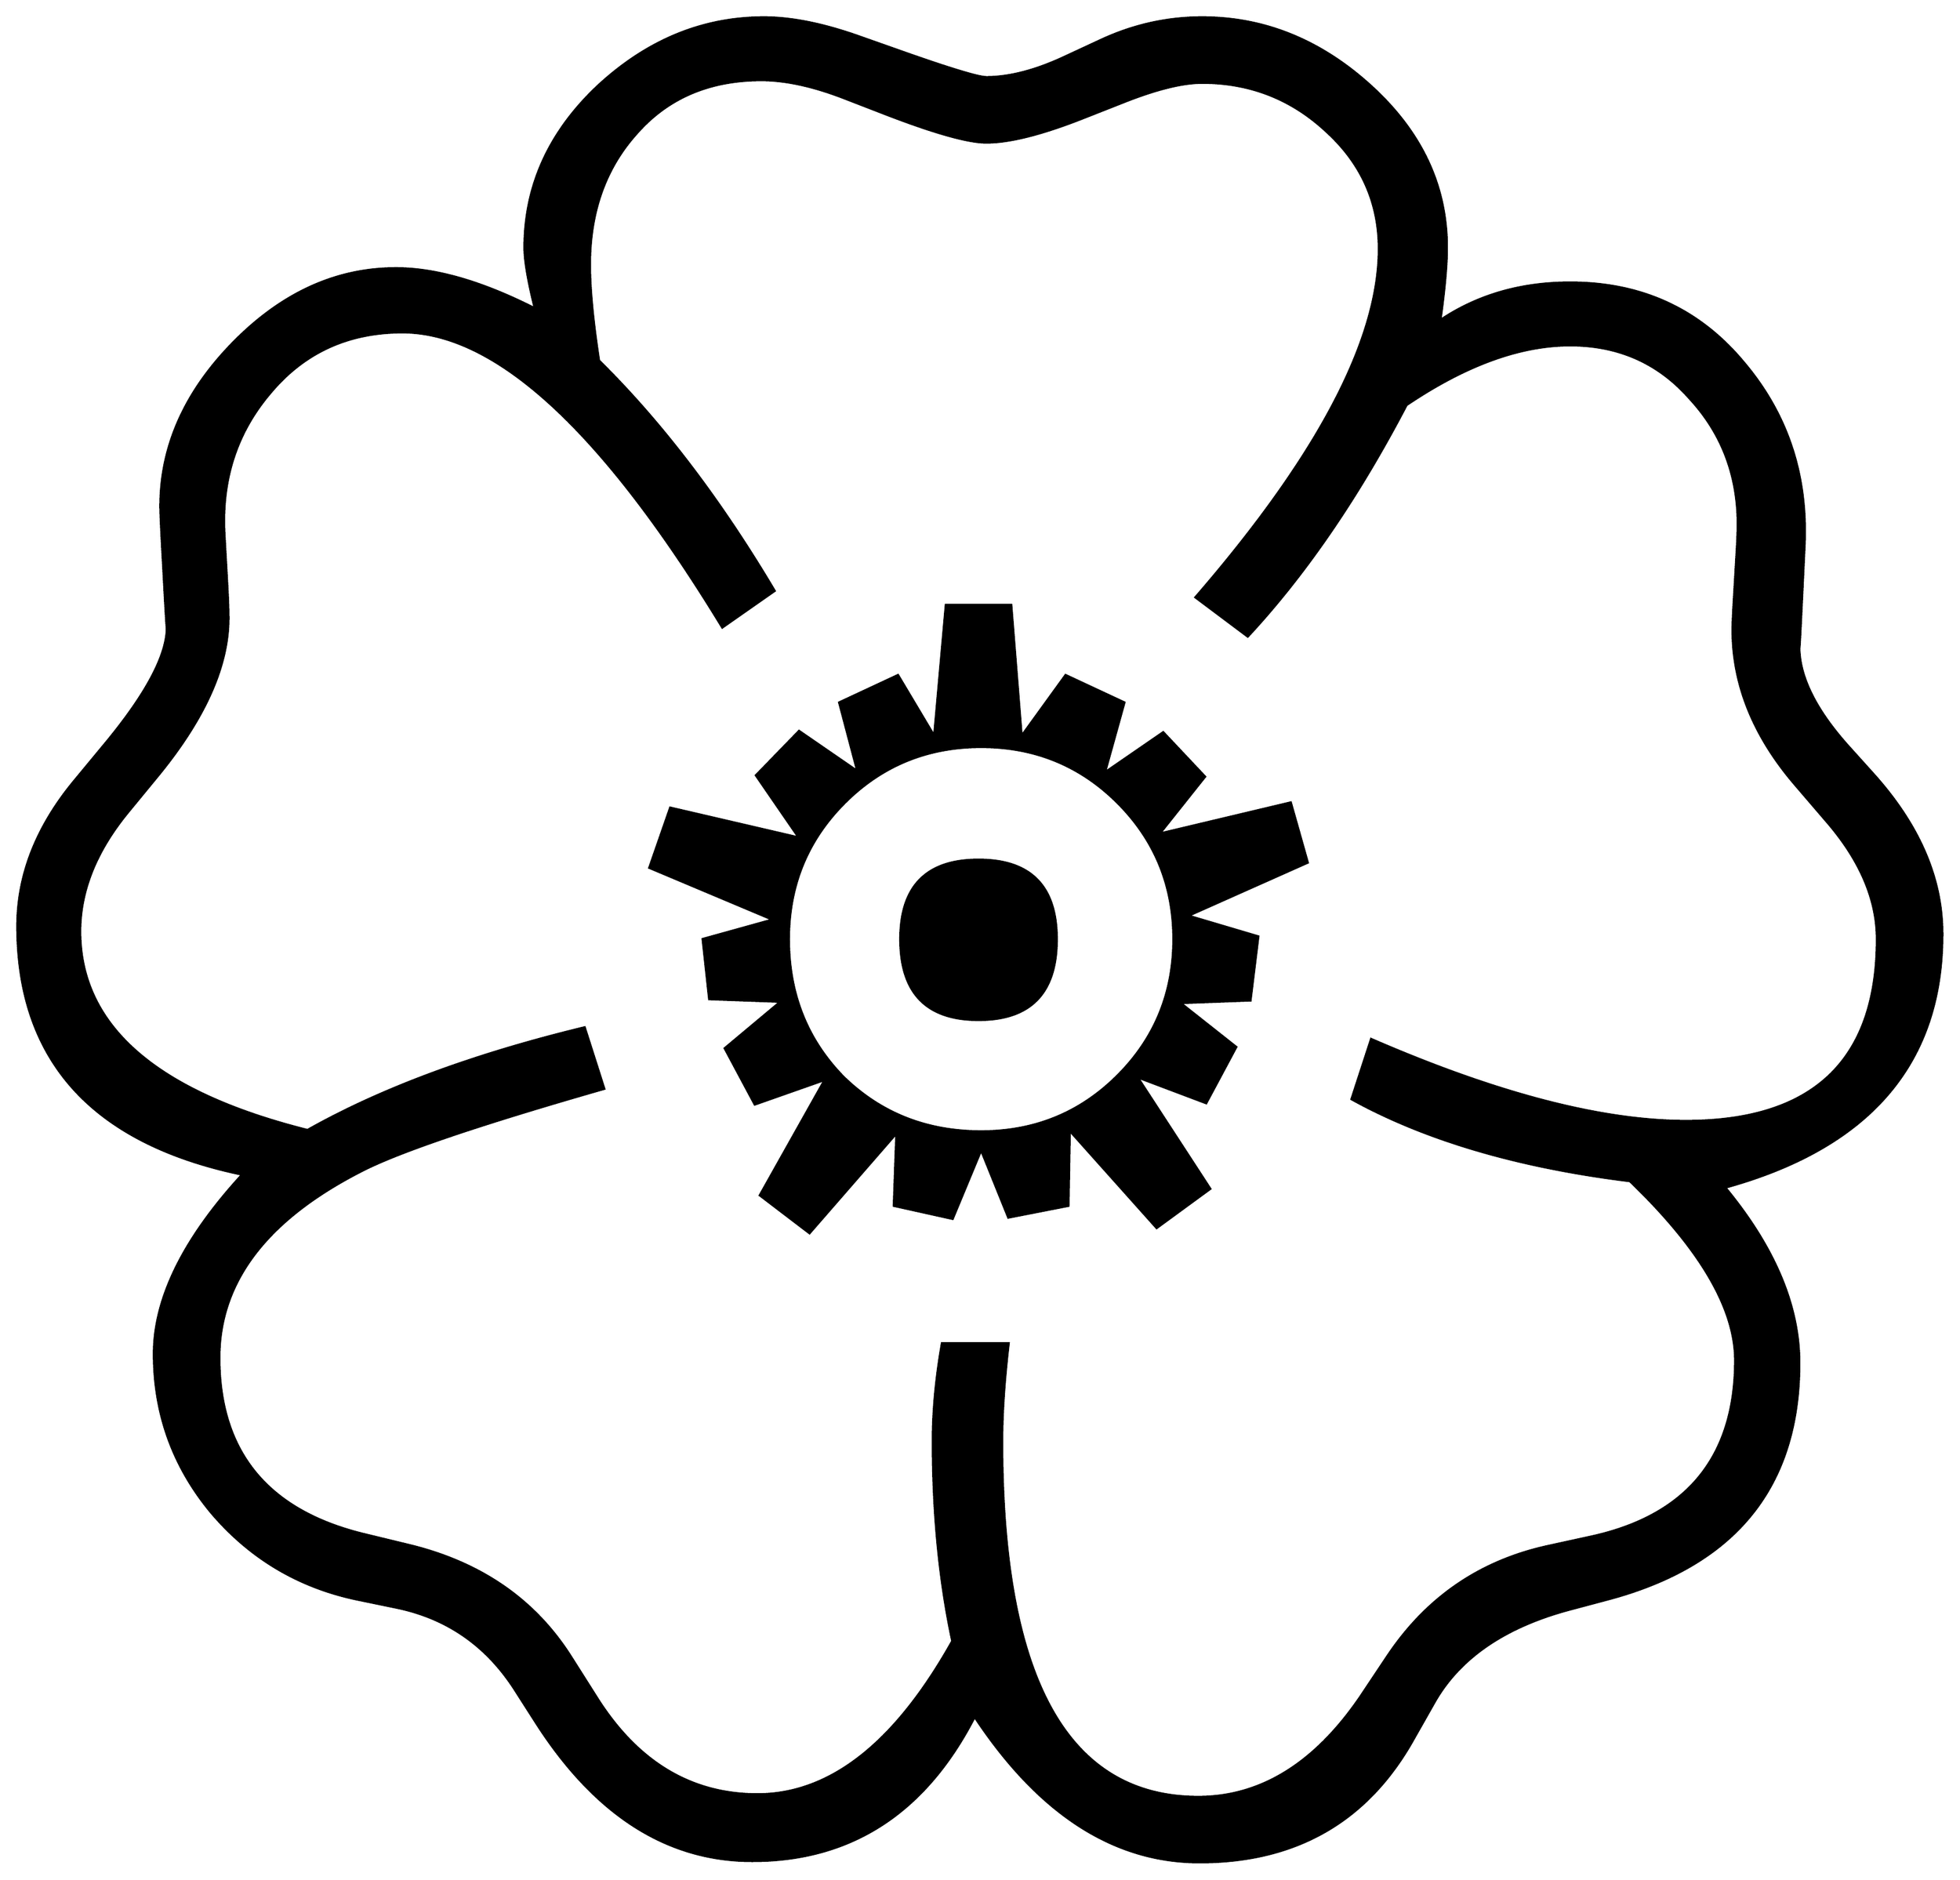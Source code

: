 


\begin{tikzpicture}[y=0.80pt, x=0.80pt, yscale=-1.0, xscale=1.0, inner sep=0pt, outer sep=0pt]
\begin{scope}[shift={(100.0,1865.0)},nonzero rule]
  \path[draw=.,fill=.,line width=1.600pt] (1653.0,-746.0) ..
    controls (1653.0,-646.667) and (1597.333,-581.667) ..
    (1486.0,-551.0) .. controls (1524.0,-505.0) and
    (1543.0,-460.0) .. (1543.0,-416.0) .. controls
    (1543.0,-320.667) and (1493.667,-260.0) .. (1395.0,-234.0) --
    (1365.0,-226.0) .. controls (1316.333,-212.667) and
    (1282.333,-189.333) .. (1263.0,-156.0) -- (1246.0,-126.0) ..
    controls (1210.667,-63.333) and (1156.0,-32.0) .. (1082.0,-32.0)
    .. controls (1016.0,-32.0) and (958.333,-69.333) ..
    (909.0,-144.0) .. controls (871.0,-70.0) and (814.0,-33.0)
    .. (738.0,-33.0) .. controls (672.667,-33.0) and (617.333,-68.333)
    .. (572.0,-139.0) -- (556.0,-164.0) .. controls
    (534.0,-198.667) and (503.333,-220.0) .. (464.0,-228.0) --
    (435.0,-234.0) .. controls (389.667,-243.333) and (352.0,-265.667)
    .. (322.0,-301.0) .. controls (292.667,-336.333) and
    (278.0,-377.0) .. (278.0,-423.0) .. controls (278.0,-465.667)
    and (300.667,-511.667) .. (346.0,-561.0) .. controls
    (230.667,-585.0) and (173.0,-648.667) .. (173.0,-752.0) ..
    controls (173.0,-791.333) and (187.667,-828.667) .. (217.0,-864.0)
    -- (241.0,-893.0) .. controls (272.333,-931.0) and
    (288.0,-960.667) .. (288.0,-982.0) .. controls (288.0,-978.0)
    and (287.333,-988.333) .. (286.0,-1013.0) -- (284.0,-1050.0) ..
    controls (283.333,-1062.667) and (283.0,-1071.0) ..
    (283.0,-1075.0) .. controls (283.0,-1121.0) and
    (301.667,-1163.0) .. (339.0,-1201.0) .. controls
    (376.333,-1239.0) and (418.0,-1258.0) .. (464.0,-1258.0) ..
    controls (494.667,-1258.0) and (530.333,-1247.667) ..
    (571.0,-1227.0) .. controls (565.667,-1248.333) and
    (563.0,-1264.0) .. (563.0,-1274.0) .. controls
    (563.0,-1321.333) and (581.667,-1362.667) .. (619.0,-1398.0) ..
    controls (657.0,-1433.333) and (699.667,-1451.0) ..
    (747.0,-1451.0) .. controls (768.333,-1451.0) and
    (793.0,-1446.0) .. (821.0,-1436.0) -- (855.0,-1424.0) ..
    controls (891.0,-1411.333) and (912.0,-1405.0) ..
    (918.0,-1405.0) .. controls (936.0,-1405.0) and
    (956.333,-1410.333) .. (979.0,-1421.0) -- (1007.0,-1434.0) ..
    controls (1031.667,-1445.333) and (1057.333,-1451.0) ..
    (1084.0,-1451.0) .. controls (1132.0,-1451.0) and
    (1175.333,-1433.333) .. (1214.0,-1398.0) .. controls
    (1252.667,-1362.667) and (1272.0,-1321.333) .. (1272.0,-1274.0) ..
    controls (1272.0,-1260.667) and (1270.333,-1242.0) ..
    (1267.0,-1218.0) .. controls (1295.667,-1237.333) and
    (1329.0,-1247.0) .. (1367.0,-1247.0) .. controls
    (1421.667,-1247.0) and (1466.0,-1226.667) .. (1500.0,-1186.0) ..
    controls (1534.0,-1146.0) and (1549.667,-1098.667) ..
    (1547.0,-1044.0) -- (1545.0,-1002.0) .. controls
    (1543.667,-974.0) and (1543.0,-962.333) .. (1543.0,-967.0) ..
    controls (1543.0,-943.667) and (1556.0,-917.667) ..
    (1582.0,-889.0) -- (1600.0,-869.0) .. controls
    (1635.333,-829.667) and (1653.0,-788.667) .. (1653.0,-746.0) --
    cycle(1603.0,-742.0) .. controls (1603.0,-772.667) and
    (1590.0,-803.0) .. (1564.0,-833.0) -- (1540.0,-861.0) ..
    controls (1508.0,-898.333) and (1492.0,-938.0) ..
    (1492.0,-980.0) .. controls (1492.0,-984.0) and
    (1492.333,-991.667) .. (1493.0,-1003.0) -- (1495.0,-1037.0) ..
    controls (1495.667,-1048.333) and (1496.0,-1056.333) ..
    (1496.0,-1061.0) .. controls (1496.0,-1099.0) and
    (1483.667,-1131.333) .. (1459.0,-1158.0) .. controls
    (1435.0,-1185.333) and (1404.333,-1199.0) .. (1367.0,-1199.0) ..
    controls (1328.333,-1199.0) and (1286.333,-1183.667) ..
    (1241.0,-1153.0) .. controls (1203.667,-1081.667) and
    (1163.0,-1022.333) .. (1119.0,-975.0) -- (1079.0,-1005.0) ..
    controls (1173.0,-1113.667) and (1220.0,-1203.0) ..
    (1220.0,-1273.0) .. controls (1220.0,-1309.0) and
    (1206.333,-1339.333) .. (1179.0,-1364.0) .. controls
    (1152.333,-1388.667) and (1120.667,-1401.0) .. (1084.0,-1401.0) ..
    controls (1069.333,-1401.0) and (1050.0,-1396.333) ..
    (1026.0,-1387.0) -- (993.0,-1374.0) .. controls
    (961.0,-1361.333) and (936.0,-1355.0) .. (918.0,-1355.0) ..
    controls (904.0,-1355.0) and (878.0,-1362.333) ..
    (840.0,-1377.0) -- (809.0,-1389.0) .. controls
    (785.0,-1398.333) and (763.667,-1403.0) .. (745.0,-1403.0) ..
    controls (705.0,-1403.0) and (673.0,-1389.333) ..
    (649.0,-1362.0) .. controls (625.0,-1335.333) and
    (613.0,-1301.667) .. (613.0,-1261.0) .. controls
    (613.0,-1242.333) and (615.333,-1217.667) .. (620.0,-1187.0) ..
    controls (668.0,-1139.667) and (713.0,-1080.667) ..
    (755.0,-1010.0) -- (715.0,-982.0) .. controls
    (623.0,-1133.333) and (541.0,-1209.0) .. (469.0,-1209.0) ..
    controls (427.0,-1209.0) and (393.0,-1193.333) ..
    (367.0,-1162.0) .. controls (341.0,-1131.333) and
    (329.333,-1094.667) .. (332.0,-1052.0) -- (334.0,-1016.0) ..
    controls (334.667,-1004.0) and (335.0,-995.0) ..
    (335.0,-989.0) .. controls (335.0,-952.333) and (317.0,-912.0)
    .. (281.0,-868.0) -- (258.0,-840.0) .. controls
    (233.333,-810.0) and (221.0,-779.333) .. (221.0,-748.0) ..
    controls (221.0,-675.333) and (279.333,-624.333) .. (396.0,-595.0)
    .. controls (452.667,-627.0) and (523.667,-653.333) ..
    (609.0,-674.0) -- (624.0,-627.0) .. controls (528.667,-599.667)
    and (466.667,-578.667) .. (438.0,-564.0) .. controls
    (364.667,-526.667) and (328.0,-478.667) .. (328.0,-420.0) ..
    controls (328.0,-347.333) and (365.333,-302.0) .. (440.0,-284.0)
    -- (473.0,-276.0) .. controls (529.0,-262.667) and
    (571.0,-233.667) .. (599.0,-189.0) -- (618.0,-159.0) ..
    controls (649.333,-109.0) and (690.667,-84.0) .. (742.0,-84.0)
    .. controls (798.0,-84.0) and (848.0,-123.333) ..
    (892.0,-202.0) .. controls (882.0,-248.667) and (877.0,-300.0)
    .. (877.0,-356.0) .. controls (877.0,-379.333) and
    (879.333,-404.333) .. (884.0,-431.0) -- (935.0,-431.0) ..
    controls (931.667,-402.333) and (930.0,-377.0) .. (930.0,-355.0)
    .. controls (930.0,-173.0) and (980.333,-82.0) ..
    (1081.0,-82.0) .. controls (1129.667,-82.0) and
    (1171.667,-108.333) .. (1207.0,-161.0) -- (1227.0,-191.0) ..
    controls (1257.0,-235.667) and (1298.0,-263.667) ..
    (1350.0,-275.0) -- (1382.0,-282.0) .. controls
    (1456.667,-298.0) and (1494.0,-343.333) .. (1494.0,-418.0) ..
    controls (1494.0,-458.0) and (1467.0,-504.0) ..
    (1413.0,-556.0) .. controls (1327.0,-566.667) and
    (1255.667,-587.667) .. (1199.0,-619.0) -- (1214.0,-665.0) ..
    controls (1310.667,-623.0) and (1391.333,-602.0) ..
    (1456.0,-602.0) .. controls (1554.0,-602.0) and
    (1603.0,-648.667) .. (1603.0,-742.0) -- cycle(1165.0,-801.0)
    -- (1073.0,-760.0) -- (1127.0,-744.0) -- (1121.0,-695.0) --
    (1067.0,-693.0) -- (1110.0,-659.0) -- (1087.0,-616.0) --
    (1034.0,-636.0) -- (1090.0,-550.0) -- (1049.0,-520.0) --
    (982.0,-595.0) -- (981.0,-537.0) -- (935.0,-528.0) --
    (914.0,-580.0) -- (892.0,-527.0) -- (847.0,-537.0) --
    (849.0,-593.0) -- (782.0,-516.0) -- (744.0,-545.0) --
    (794.0,-634.0) -- (740.0,-615.0) -- (717.0,-658.0) --
    (760.0,-694.0) -- (705.0,-696.0) -- (700.0,-742.0) --
    (754.0,-757.0) -- (659.0,-797.0) -- (675.0,-843.0) --
    (774.0,-820.0) -- (741.0,-868.0) -- (774.0,-902.0) --
    (819.0,-871.0) -- (805.0,-924.0) -- (850.0,-945.0) --
    (878.0,-898.0) -- (887.0,-999.0) -- (937.0,-999.0) --
    (945.0,-898.0) -- (979.0,-945.0) -- (1024.0,-924.0) --
    (1009.0,-870.0) -- (1054.0,-901.0) -- (1086.0,-867.0) --
    (1051.0,-823.0) -- (1152.0,-847.0) -- (1165.0,-801.0) --
    cycle(1062.0,-742.0) .. controls (1062.0,-783.333) and
    (1047.667,-818.333) .. (1019.0,-847.0) .. controls
    (990.333,-875.667) and (955.333,-890.0) .. (914.0,-890.0) ..
    controls (872.667,-890.0) and (837.667,-875.667) .. (809.0,-847.0)
    .. controls (780.333,-818.333) and (766.0,-783.333) ..
    (766.0,-742.0) .. controls (766.0,-700.0) and (780.0,-664.667)
    .. (808.0,-636.0) .. controls (836.667,-608.0) and
    (872.0,-594.0) .. (914.0,-594.0) .. controls (955.333,-594.0)
    and (990.333,-608.333) .. (1019.0,-637.0) .. controls
    (1047.667,-665.667) and (1062.0,-700.667) .. (1062.0,-742.0) --
    cycle(972.0,-742.0) .. controls (972.0,-700.667) and
    (952.0,-680.0) .. (912.0,-680.0) .. controls (872.0,-680.0)
    and (852.0,-700.667) .. (852.0,-742.0) .. controls
    (852.0,-782.667) and (872.0,-803.0) .. (912.0,-803.0) ..
    controls (952.0,-803.0) and (972.0,-782.667) .. (972.0,-742.0)
    -- cycle;
\end{scope}

\end{tikzpicture}

